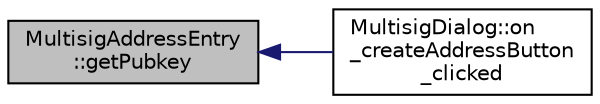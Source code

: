 digraph "MultisigAddressEntry::getPubkey"
{
  edge [fontname="Helvetica",fontsize="10",labelfontname="Helvetica",labelfontsize="10"];
  node [fontname="Helvetica",fontsize="10",shape=record];
  rankdir="LR";
  Node15 [label="MultisigAddressEntry\l::getPubkey",height=0.2,width=0.4,color="black", fillcolor="grey75", style="filled", fontcolor="black"];
  Node15 -> Node16 [dir="back",color="midnightblue",fontsize="10",style="solid",fontname="Helvetica"];
  Node16 [label="MultisigDialog::on\l_createAddressButton\l_clicked",height=0.2,width=0.4,color="black", fillcolor="white", style="filled",URL="$class_multisig_dialog.html#a99a1605980d9bf0a4c2426ead61aa15a"];
}
